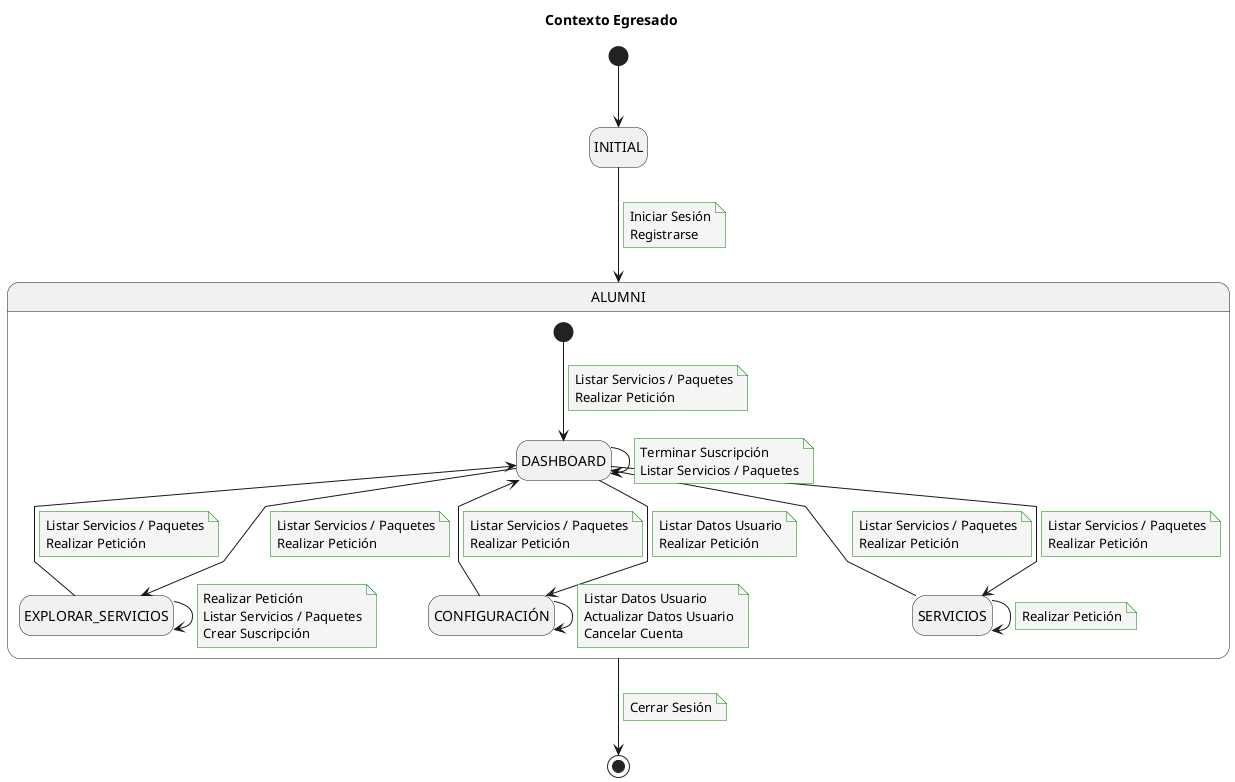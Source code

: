 @startuml Contexto
title Contexto Egresado

skinparam {
    NoteBackgroundColor #whiteSmoke
    NoteBorderColor #green
    linetype polyline
}

hide empty description

[*] --> INITIAL
INITIAL --> Alumni
note on link 
Iniciar Sesión
Registrarse
end note 
Alumni --> [*]
note on link
Cerrar Sesión
end note

state Alumni as "ALUMNI" {
    [*] --> DASHBOARD
    note on link
    Listar Servicios / Paquetes
    Realizar Petición
    end note

    DASHBOARD --> EXPLORAR_SERVICIOS
    note on link 
    Listar Servicios / Paquetes
    Realizar Petición
    end note  
    DASHBOARD <-- EXPLORAR_SERVICIOS
    note on link 
    Listar Servicios / Paquetes
    Realizar Petición
    end note  
    DASHBOARD --> CONFIGURACIÓN
    note on link 
    Listar Datos Usuario
    Realizar Petición
    end note  
    DASHBOARD <-- CONFIGURACIÓN
    note on link 
    Listar Servicios / Paquetes
    Realizar Petición
    end note  
    DASHBOARD --> SERVICIOS
    note on link 
    Listar Servicios / Paquetes
    Realizar Petición
    end note  
    DASHBOARD <-- SERVICIOS
    note on link 
    Listar Servicios / Paquetes
    Realizar Petición
    end note  

    DASHBOARD --> DASHBOARD
    note on link
    Terminar Suscripción
    Listar Servicios / Paquetes
    end note

    EXPLORAR_SERVICIOS --> EXPLORAR_SERVICIOS
    note on link 
    Realizar Petición
    Listar Servicios / Paquetes
    Crear Suscripción
    end note
    CONFIGURACIÓN --> CONFIGURACIÓN
    note on link 
    Listar Datos Usuario
    Actualizar Datos Usuario
    Cancelar Cuenta
    end note
    SERVICIOS --> SERVICIOS
    note on link 
    Realizar Petición
    end note
} 

@enduml